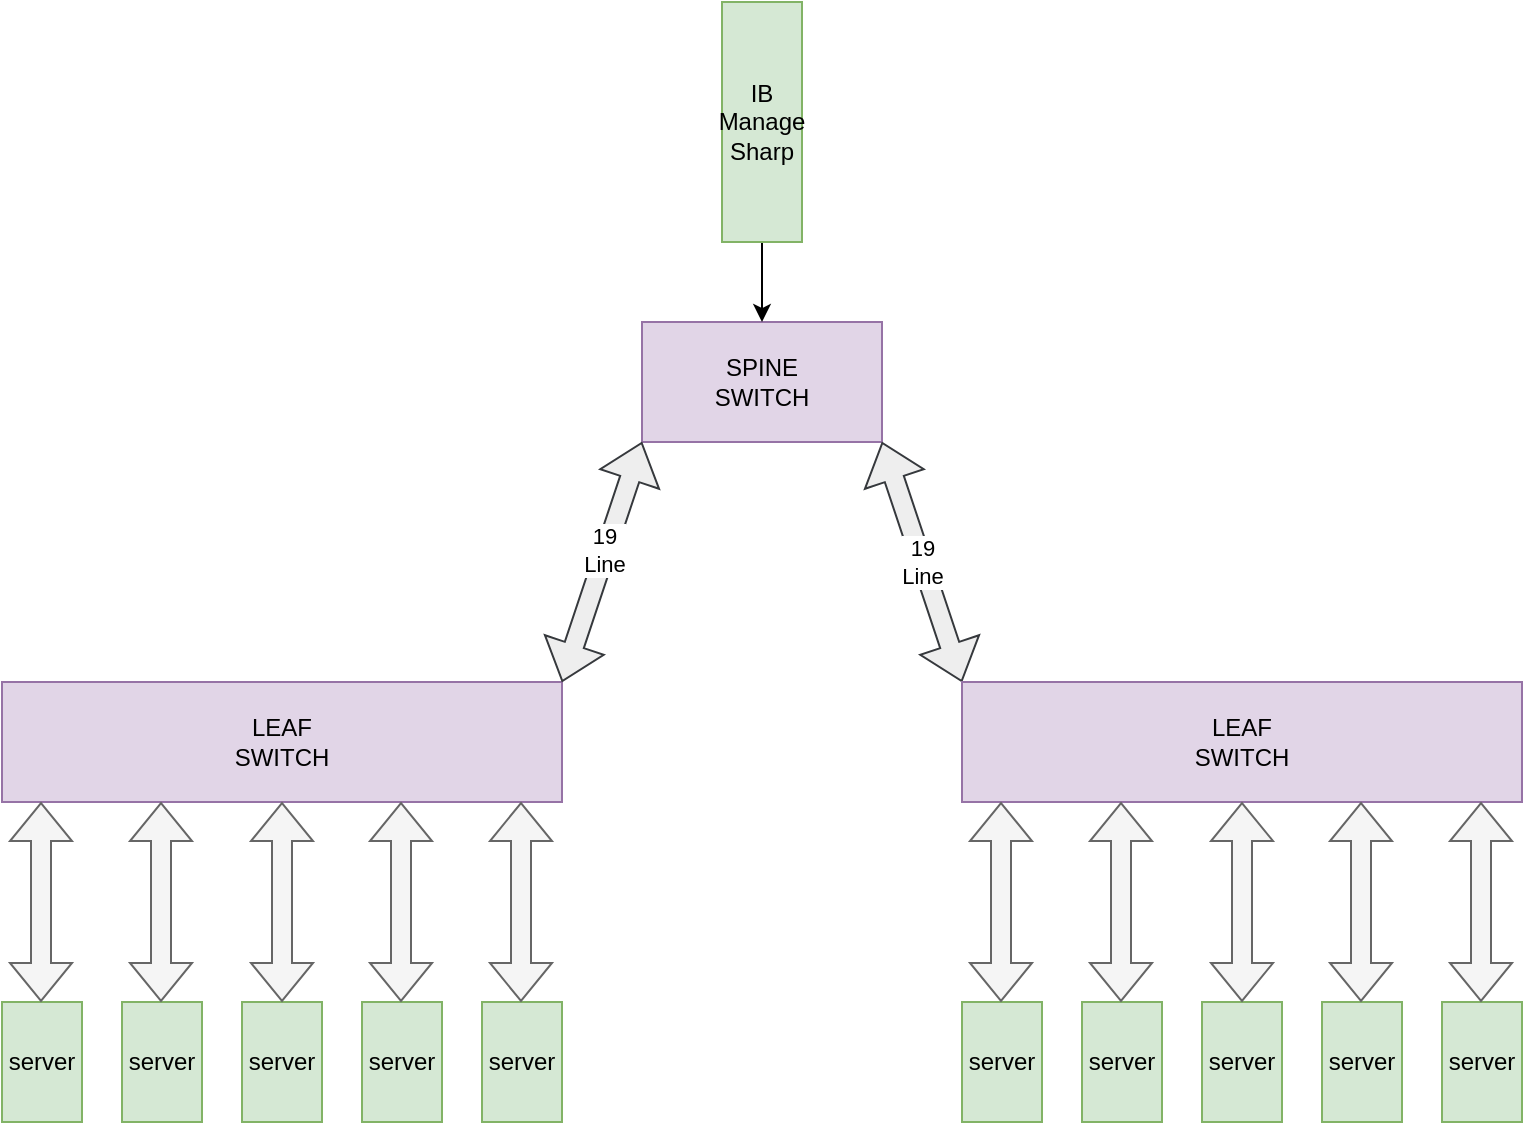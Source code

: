 <mxfile version="21.3.3" type="github">
  <diagram name="Page-1" id="vGEPnZ3FHe77KDJQ2PHP">
    <mxGraphModel dx="2074" dy="1156" grid="1" gridSize="10" guides="1" tooltips="1" connect="1" arrows="1" fold="1" page="1" pageScale="1" pageWidth="850" pageHeight="1100" math="0" shadow="0">
      <root>
        <mxCell id="0" />
        <mxCell id="1" parent="0" />
        <mxCell id="p6HVAb4QWbyeII5GWtzD-1" value="SPINE&lt;br&gt;SWITCH" style="rounded=0;whiteSpace=wrap;html=1;fillColor=#e1d5e7;strokeColor=#9673a6;" vertex="1" parent="1">
          <mxGeometry x="360" y="320" width="120" height="60" as="geometry" />
        </mxCell>
        <mxCell id="p6HVAb4QWbyeII5GWtzD-2" value="LEAF&lt;br&gt;SWITCH" style="rounded=0;whiteSpace=wrap;html=1;fillColor=#e1d5e7;strokeColor=#9673a6;" vertex="1" parent="1">
          <mxGeometry x="40" y="500" width="280" height="60" as="geometry" />
        </mxCell>
        <mxCell id="p6HVAb4QWbyeII5GWtzD-4" value="" style="shape=flexArrow;endArrow=classic;startArrow=classic;html=1;rounded=0;entryX=0;entryY=1;entryDx=0;entryDy=0;exitX=1;exitY=0;exitDx=0;exitDy=0;fillColor=#eeeeee;strokeColor=#36393d;" edge="1" parent="1" source="p6HVAb4QWbyeII5GWtzD-2" target="p6HVAb4QWbyeII5GWtzD-1">
          <mxGeometry width="100" height="100" relative="1" as="geometry">
            <mxPoint x="360" y="640" as="sourcePoint" />
            <mxPoint x="460" y="540" as="targetPoint" />
          </mxGeometry>
        </mxCell>
        <mxCell id="p6HVAb4QWbyeII5GWtzD-6" value="19&lt;br&gt;Line" style="edgeLabel;html=1;align=center;verticalAlign=middle;resizable=0;points=[];" vertex="1" connectable="0" parent="p6HVAb4QWbyeII5GWtzD-4">
          <mxGeometry x="0.092" y="1" relative="1" as="geometry">
            <mxPoint as="offset" />
          </mxGeometry>
        </mxCell>
        <mxCell id="p6HVAb4QWbyeII5GWtzD-5" value="19&lt;br&gt;Line" style="shape=flexArrow;endArrow=classic;startArrow=classic;html=1;rounded=0;entryX=1;entryY=1;entryDx=0;entryDy=0;exitX=0;exitY=0;exitDx=0;exitDy=0;fillColor=#eeeeee;strokeColor=#36393d;" edge="1" parent="1" source="p6HVAb4QWbyeII5GWtzD-14" target="p6HVAb4QWbyeII5GWtzD-1">
          <mxGeometry width="100" height="100" relative="1" as="geometry">
            <mxPoint x="560" y="500" as="sourcePoint" />
            <mxPoint x="370" y="390" as="targetPoint" />
          </mxGeometry>
        </mxCell>
        <mxCell id="p6HVAb4QWbyeII5GWtzD-7" value="server" style="rounded=0;whiteSpace=wrap;html=1;fillColor=#d5e8d4;strokeColor=#82b366;" vertex="1" parent="1">
          <mxGeometry x="40" y="660" width="40" height="60" as="geometry" />
        </mxCell>
        <mxCell id="p6HVAb4QWbyeII5GWtzD-9" value="server" style="rounded=0;whiteSpace=wrap;html=1;fillColor=#d5e8d4;strokeColor=#82b366;" vertex="1" parent="1">
          <mxGeometry x="100" y="660" width="40" height="60" as="geometry" />
        </mxCell>
        <mxCell id="p6HVAb4QWbyeII5GWtzD-10" value="server" style="rounded=0;whiteSpace=wrap;html=1;fillColor=#d5e8d4;strokeColor=#82b366;" vertex="1" parent="1">
          <mxGeometry x="160" y="660" width="40" height="60" as="geometry" />
        </mxCell>
        <mxCell id="p6HVAb4QWbyeII5GWtzD-12" value="server" style="rounded=0;whiteSpace=wrap;html=1;fillColor=#d5e8d4;strokeColor=#82b366;" vertex="1" parent="1">
          <mxGeometry x="220" y="660" width="40" height="60" as="geometry" />
        </mxCell>
        <mxCell id="p6HVAb4QWbyeII5GWtzD-13" value="server" style="rounded=0;whiteSpace=wrap;html=1;fillColor=#d5e8d4;strokeColor=#82b366;" vertex="1" parent="1">
          <mxGeometry x="280" y="660" width="40" height="60" as="geometry" />
        </mxCell>
        <mxCell id="p6HVAb4QWbyeII5GWtzD-14" value="LEAF&lt;br&gt;SWITCH" style="rounded=0;whiteSpace=wrap;html=1;fillColor=#e1d5e7;strokeColor=#9673a6;" vertex="1" parent="1">
          <mxGeometry x="520" y="500" width="280" height="60" as="geometry" />
        </mxCell>
        <mxCell id="p6HVAb4QWbyeII5GWtzD-15" value="server" style="rounded=0;whiteSpace=wrap;html=1;fillColor=#d5e8d4;strokeColor=#82b366;" vertex="1" parent="1">
          <mxGeometry x="520" y="660" width="40" height="60" as="geometry" />
        </mxCell>
        <mxCell id="p6HVAb4QWbyeII5GWtzD-16" value="server" style="rounded=0;whiteSpace=wrap;html=1;fillColor=#d5e8d4;strokeColor=#82b366;" vertex="1" parent="1">
          <mxGeometry x="580" y="660" width="40" height="60" as="geometry" />
        </mxCell>
        <mxCell id="p6HVAb4QWbyeII5GWtzD-17" value="server" style="rounded=0;whiteSpace=wrap;html=1;fillColor=#d5e8d4;strokeColor=#82b366;" vertex="1" parent="1">
          <mxGeometry x="640" y="660" width="40" height="60" as="geometry" />
        </mxCell>
        <mxCell id="p6HVAb4QWbyeII5GWtzD-18" value="server" style="rounded=0;whiteSpace=wrap;html=1;fillColor=#d5e8d4;strokeColor=#82b366;" vertex="1" parent="1">
          <mxGeometry x="700" y="660" width="40" height="60" as="geometry" />
        </mxCell>
        <mxCell id="p6HVAb4QWbyeII5GWtzD-19" value="server" style="rounded=0;whiteSpace=wrap;html=1;fillColor=#d5e8d4;strokeColor=#82b366;" vertex="1" parent="1">
          <mxGeometry x="760" y="660" width="40" height="60" as="geometry" />
        </mxCell>
        <mxCell id="p6HVAb4QWbyeII5GWtzD-21" value="" style="shape=flexArrow;endArrow=classic;startArrow=classic;html=1;rounded=0;exitX=0.5;exitY=0;exitDx=0;exitDy=0;entryX=0.5;entryY=1;entryDx=0;entryDy=0;fillColor=#f5f5f5;strokeColor=#666666;" edge="1" parent="1" source="p6HVAb4QWbyeII5GWtzD-10" target="p6HVAb4QWbyeII5GWtzD-2">
          <mxGeometry width="100" height="100" relative="1" as="geometry">
            <mxPoint x="360" y="640" as="sourcePoint" />
            <mxPoint x="460" y="540" as="targetPoint" />
          </mxGeometry>
        </mxCell>
        <mxCell id="p6HVAb4QWbyeII5GWtzD-22" value="" style="shape=flexArrow;endArrow=classic;startArrow=classic;html=1;rounded=0;exitX=0.5;exitY=0;exitDx=0;exitDy=0;entryX=0.5;entryY=1;entryDx=0;entryDy=0;fillColor=#f5f5f5;strokeColor=#666666;" edge="1" parent="1">
          <mxGeometry width="100" height="100" relative="1" as="geometry">
            <mxPoint x="239.5" y="660" as="sourcePoint" />
            <mxPoint x="239.5" y="560" as="targetPoint" />
          </mxGeometry>
        </mxCell>
        <mxCell id="p6HVAb4QWbyeII5GWtzD-23" value="" style="shape=flexArrow;endArrow=classic;startArrow=classic;html=1;rounded=0;exitX=0.5;exitY=0;exitDx=0;exitDy=0;entryX=0.5;entryY=1;entryDx=0;entryDy=0;fillColor=#f5f5f5;strokeColor=#666666;" edge="1" parent="1">
          <mxGeometry width="100" height="100" relative="1" as="geometry">
            <mxPoint x="299.5" y="660" as="sourcePoint" />
            <mxPoint x="299.5" y="560" as="targetPoint" />
          </mxGeometry>
        </mxCell>
        <mxCell id="p6HVAb4QWbyeII5GWtzD-24" value="" style="shape=flexArrow;endArrow=classic;startArrow=classic;html=1;rounded=0;exitX=0.5;exitY=0;exitDx=0;exitDy=0;entryX=0.5;entryY=1;entryDx=0;entryDy=0;fillColor=#f5f5f5;strokeColor=#666666;" edge="1" parent="1">
          <mxGeometry width="100" height="100" relative="1" as="geometry">
            <mxPoint x="119.5" y="660" as="sourcePoint" />
            <mxPoint x="119.5" y="560" as="targetPoint" />
          </mxGeometry>
        </mxCell>
        <mxCell id="p6HVAb4QWbyeII5GWtzD-25" value="" style="shape=flexArrow;endArrow=classic;startArrow=classic;html=1;rounded=0;exitX=0.5;exitY=0;exitDx=0;exitDy=0;entryX=0.5;entryY=1;entryDx=0;entryDy=0;fillColor=#f5f5f5;strokeColor=#666666;" edge="1" parent="1">
          <mxGeometry width="100" height="100" relative="1" as="geometry">
            <mxPoint x="59.5" y="660" as="sourcePoint" />
            <mxPoint x="59.5" y="560" as="targetPoint" />
          </mxGeometry>
        </mxCell>
        <mxCell id="p6HVAb4QWbyeII5GWtzD-26" value="" style="shape=flexArrow;endArrow=classic;startArrow=classic;html=1;rounded=0;exitX=0.5;exitY=0;exitDx=0;exitDy=0;entryX=0.5;entryY=1;entryDx=0;entryDy=0;fillColor=#f5f5f5;strokeColor=#666666;" edge="1" parent="1">
          <mxGeometry width="100" height="100" relative="1" as="geometry">
            <mxPoint x="660" y="660" as="sourcePoint" />
            <mxPoint x="660" y="560" as="targetPoint" />
          </mxGeometry>
        </mxCell>
        <mxCell id="p6HVAb4QWbyeII5GWtzD-27" value="" style="shape=flexArrow;endArrow=classic;startArrow=classic;html=1;rounded=0;exitX=0.5;exitY=0;exitDx=0;exitDy=0;entryX=0.5;entryY=1;entryDx=0;entryDy=0;fillColor=#f5f5f5;strokeColor=#666666;" edge="1" parent="1">
          <mxGeometry width="100" height="100" relative="1" as="geometry">
            <mxPoint x="719.5" y="660" as="sourcePoint" />
            <mxPoint x="719.5" y="560" as="targetPoint" />
          </mxGeometry>
        </mxCell>
        <mxCell id="p6HVAb4QWbyeII5GWtzD-28" value="" style="shape=flexArrow;endArrow=classic;startArrow=classic;html=1;rounded=0;exitX=0.5;exitY=0;exitDx=0;exitDy=0;entryX=0.5;entryY=1;entryDx=0;entryDy=0;fillColor=#f5f5f5;strokeColor=#666666;" edge="1" parent="1">
          <mxGeometry width="100" height="100" relative="1" as="geometry">
            <mxPoint x="779.5" y="660" as="sourcePoint" />
            <mxPoint x="779.5" y="560" as="targetPoint" />
          </mxGeometry>
        </mxCell>
        <mxCell id="p6HVAb4QWbyeII5GWtzD-29" value="" style="shape=flexArrow;endArrow=classic;startArrow=classic;html=1;rounded=0;exitX=0.5;exitY=0;exitDx=0;exitDy=0;entryX=0.5;entryY=1;entryDx=0;entryDy=0;fillColor=#f5f5f5;strokeColor=#666666;" edge="1" parent="1">
          <mxGeometry width="100" height="100" relative="1" as="geometry">
            <mxPoint x="599.5" y="660" as="sourcePoint" />
            <mxPoint x="599.5" y="560" as="targetPoint" />
          </mxGeometry>
        </mxCell>
        <mxCell id="p6HVAb4QWbyeII5GWtzD-30" value="" style="shape=flexArrow;endArrow=classic;startArrow=classic;html=1;rounded=0;exitX=0.5;exitY=0;exitDx=0;exitDy=0;entryX=0.5;entryY=1;entryDx=0;entryDy=0;fillColor=#f5f5f5;strokeColor=#666666;" edge="1" parent="1">
          <mxGeometry width="100" height="100" relative="1" as="geometry">
            <mxPoint x="539.5" y="660" as="sourcePoint" />
            <mxPoint x="539.5" y="560" as="targetPoint" />
          </mxGeometry>
        </mxCell>
        <mxCell id="p6HVAb4QWbyeII5GWtzD-32" value="" style="edgeStyle=orthogonalEdgeStyle;rounded=0;orthogonalLoop=1;jettySize=auto;html=1;" edge="1" parent="1" source="p6HVAb4QWbyeII5GWtzD-31" target="p6HVAb4QWbyeII5GWtzD-1">
          <mxGeometry relative="1" as="geometry" />
        </mxCell>
        <mxCell id="p6HVAb4QWbyeII5GWtzD-31" value="IB&lt;br&gt;Manage&lt;br&gt;Sharp" style="rounded=0;whiteSpace=wrap;html=1;fillColor=#d5e8d4;strokeColor=#82b366;" vertex="1" parent="1">
          <mxGeometry x="400" y="160" width="40" height="120" as="geometry" />
        </mxCell>
      </root>
    </mxGraphModel>
  </diagram>
</mxfile>
